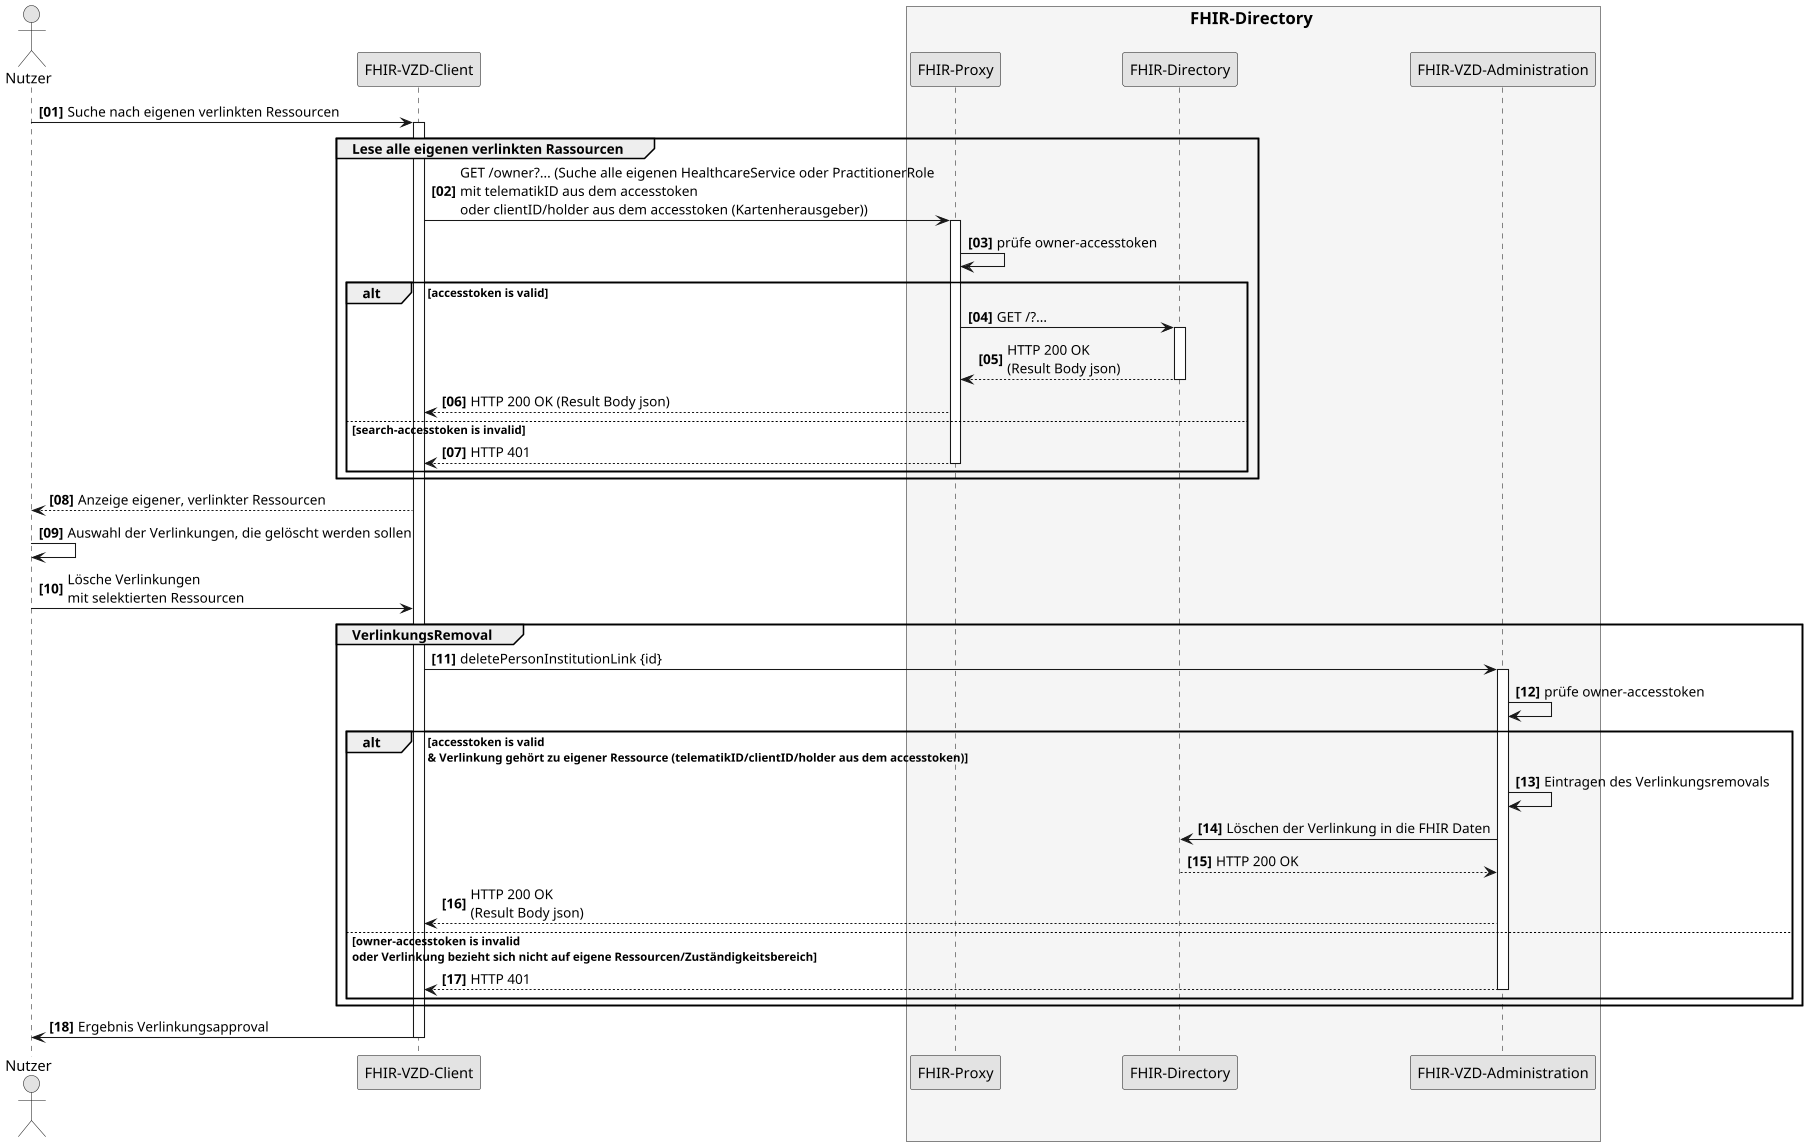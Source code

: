 @startuml SequenceDiagram.FHIR-Directory.linkRemoval
skinparam dpi 100
skinparam WrapWidth 200
skinparam monochrome true
autonumber "<b>[00]"

'title "FHIR-Directory, Sequenzdiagram link removal'
actor Nutzer
participant cl as "FHIR-VZD-Client"
box <size:16>FHIR-Directory</size> #WhiteSmoke
  participant fp as "FHIR-Proxy"
  participant fd as "FHIR-Directory"
  participant fa as "FHIR-VZD-Administration"
end box

Nutzer -> cl:Suche nach eigenen verlinkten Ressourcen
activate cl


group Lese alle eigenen verlinkten Rassourcen
  cl -> fp: GET /owner?... (Suche alle eigenen HealthcareService oder PractitionerRole \nmit telematikID aus dem accesstoken \noder clientID/holder aus dem accesstoken (Kartenherausgeber))
  activate fp
  fp -> fp: prüfe owner-accesstoken

    alt accesstoken is valid
      fp -> fd: GET /?...
      activate fd
      fd --> fp: HTTP 200 OK\n(Result Body json)
      deactivate fd
      fp --> cl: HTTP 200 OK (Result Body json)
     else search-accesstoken is invalid
      fp --> cl: HTTP 401
      deactivate fp
     end
end

cl --> Nutzer:Anzeige eigener, verlinkter Ressourcen 
Nutzer -> Nutzer: Auswahl der Verlinkungen, die gelöscht werden sollen
Nutzer -> cl: Lösche Verlinkungen \nmit selektierten Ressourcen

group VerlinkungsRemoval
  cl -> fa: deletePersonInstitutionLink {id}
  activate fa
  fa -> fa: prüfe owner-accesstoken

    alt accesstoken is valid \n& Verlinkung gehört zu eigener Ressource (telematikID/clientID/holder aus dem accesstoken)
      fa -> fa: Eintragen des Verlinkungsremovals
      fa -> fd: Löschen der Verlinkung in die FHIR Daten
      fd --> fa: HTTP 200 OK
      fa --> cl: HTTP 200 OK\n(Result Body json)
      
     else owner-accesstoken is invalid\noder Verlinkung bezieht sich nicht auf eigene Ressourcen/Zuständigkeitsbereich
      fa --> cl: HTTP 401
      deactivate fa
     end
end

cl -> Nutzer: Ergebnis Verlinkungsapproval

deactivate cl

@enduml
